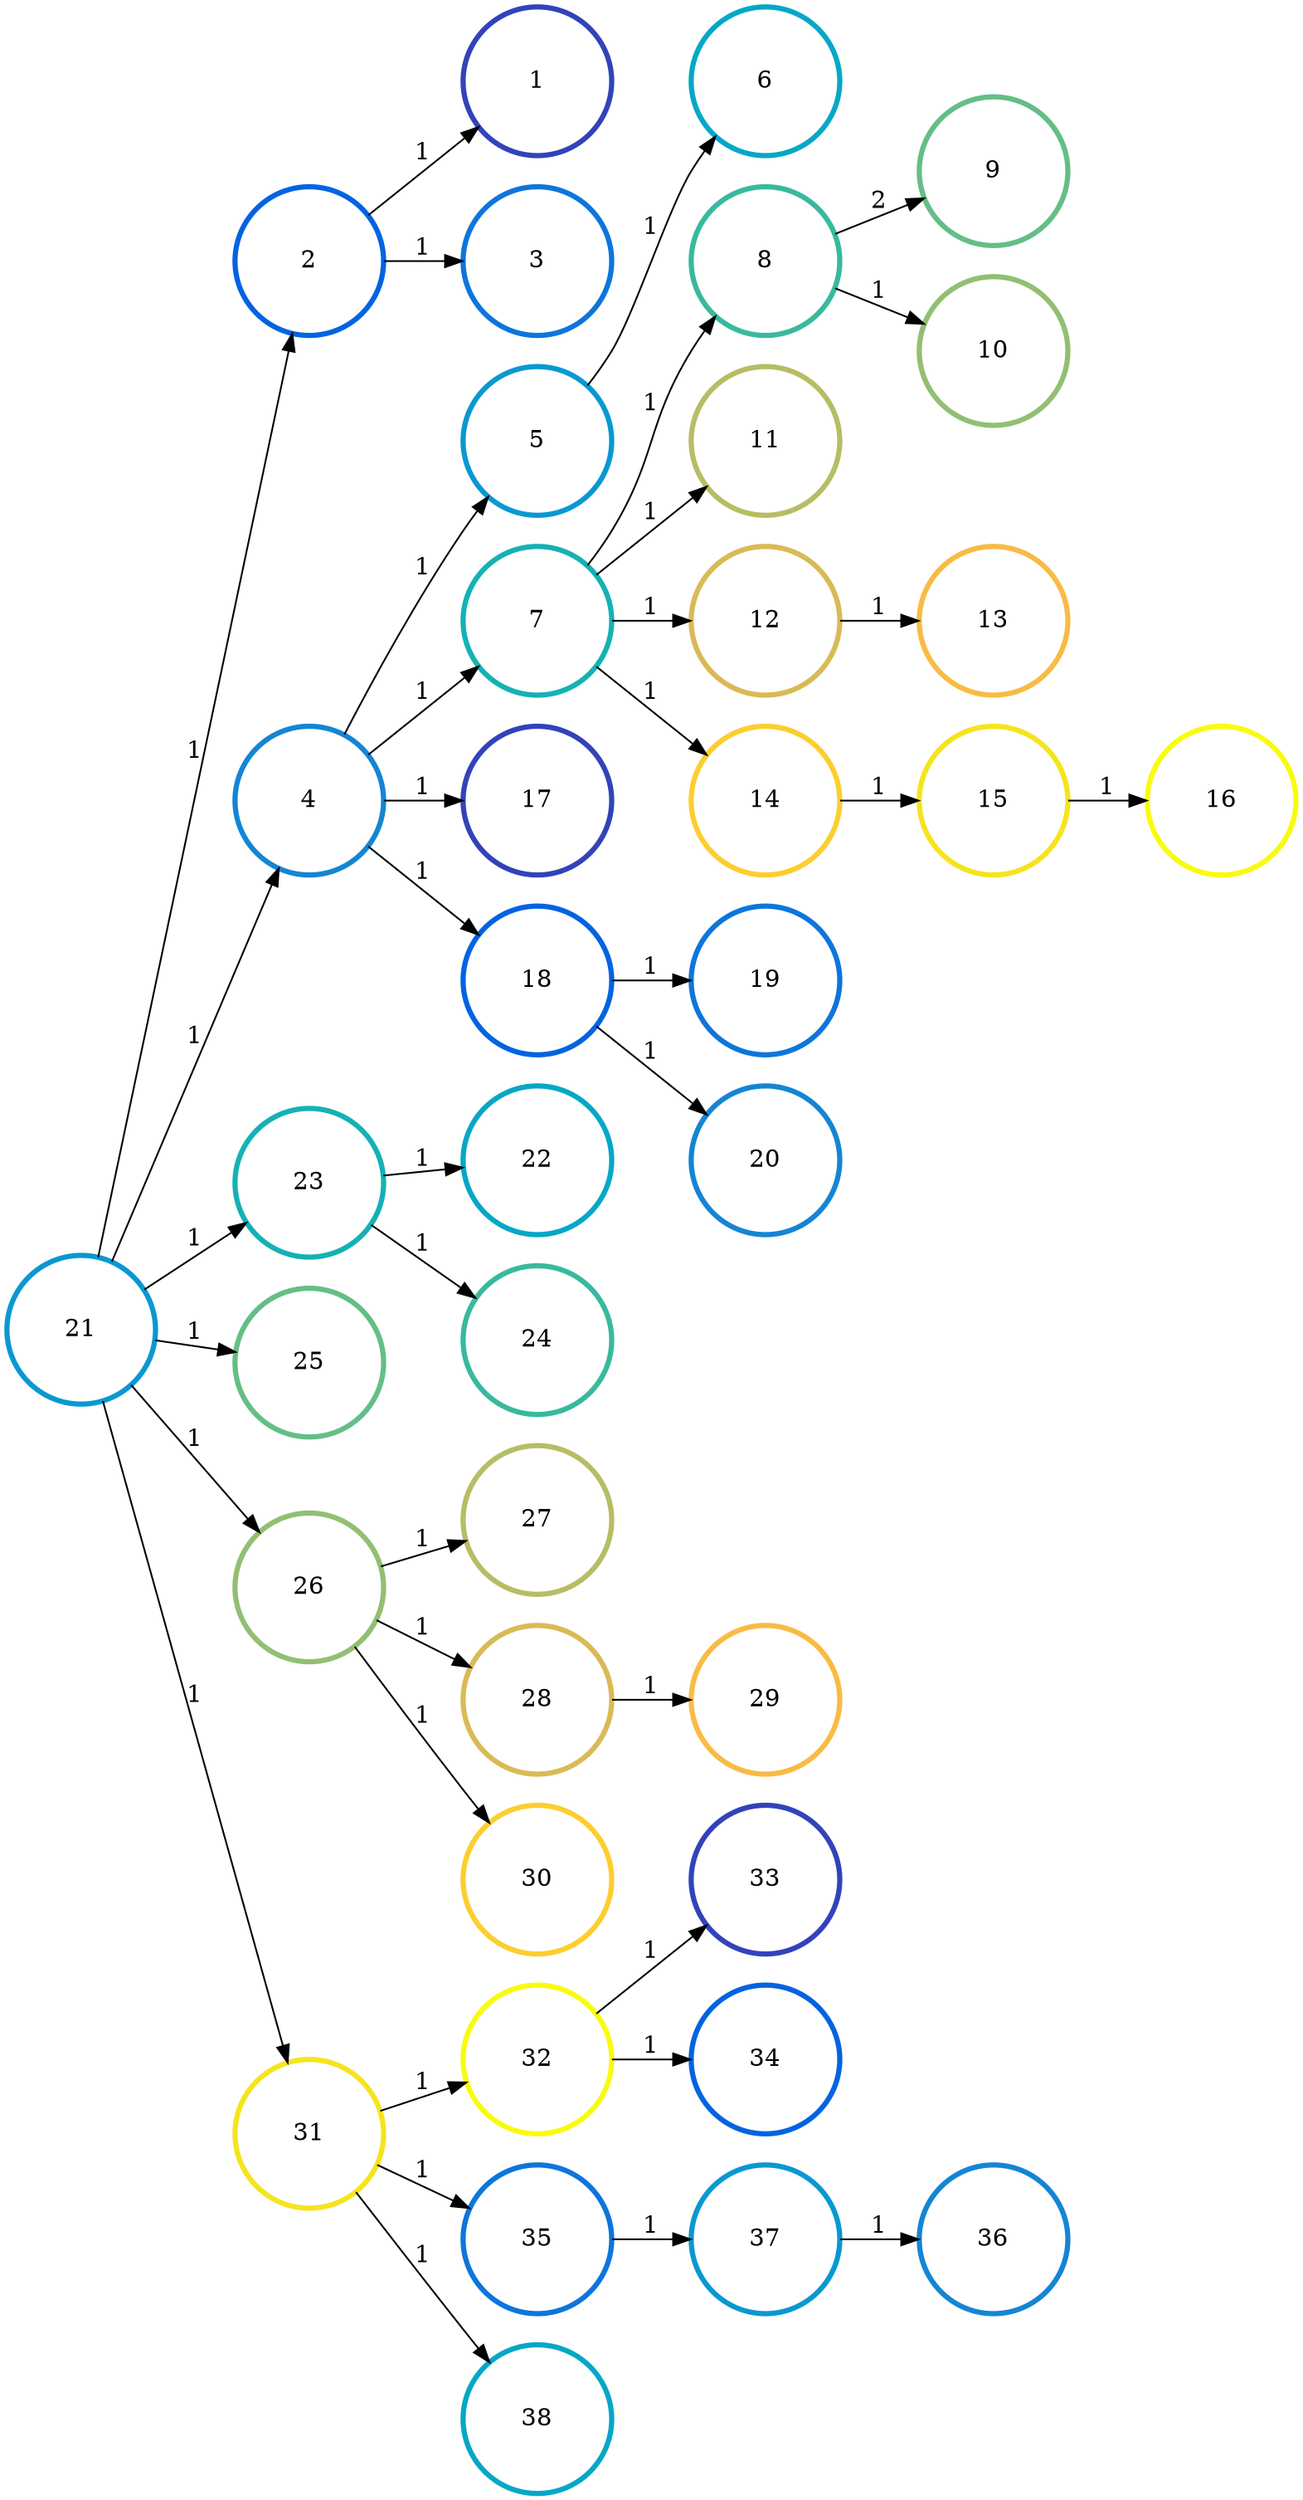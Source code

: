 digraph N {
	overlap="false"
	rankdir="LR"
	0 [label="1",width=1.2,height=1.2,style="",penwidth=3,color="#3243BA"]
	1 [label="2",width=1.2,height=1.2,style="",penwidth=3,color="#0363E1"]
	2 [label="3",width=1.2,height=1.2,style="",penwidth=3,color="#0D75DC"]
	3 [label="4",width=1.2,height=1.2,style="",penwidth=3,color="#1485D4"]
	4 [label="5",width=1.2,height=1.2,style="",penwidth=3,color="#0998D1"]
	5 [label="6",width=1.2,height=1.2,style="",penwidth=3,color="#06A7C6"]
	6 [label="7",width=1.2,height=1.2,style="",penwidth=3,color="#15B1B4"]
	7 [label="8",width=1.2,height=1.2,style="",penwidth=3,color="#38B99E"]
	8 [label="9",width=1.2,height=1.2,style="",penwidth=3,color="#65BE86"]
	9 [label="10",width=1.2,height=1.2,style="",penwidth=3,color="#92BF73"]
	10 [label="11",width=1.2,height=1.2,style="",penwidth=3,color="#B7BD64"]
	11 [label="12",width=1.2,height=1.2,style="",penwidth=3,color="#D9BA56"]
	12 [label="13",width=1.2,height=1.2,style="",penwidth=3,color="#F8BB44"]
	13 [label="14",width=1.2,height=1.2,style="",penwidth=3,color="#FCCE2E"]
	14 [label="15",width=1.2,height=1.2,style="",penwidth=3,color="#F5E41D"]
	15 [label="16",width=1.2,height=1.2,style="",penwidth=3,color="#F9FB0E"]
	16 [label="17",width=1.2,height=1.2,style="",penwidth=3,color="#3243BA"]
	17 [label="18",width=1.2,height=1.2,style="",penwidth=3,color="#0363E1"]
	18 [label="19",width=1.2,height=1.2,style="",penwidth=3,color="#0D75DC"]
	19 [label="20",width=1.2,height=1.2,style="",penwidth=3,color="#1485D4"]
	20 [label="21",width=1.2,height=1.2,style="",penwidth=3,color="#0998D1"]
	21 [label="22",width=1.2,height=1.2,style="",penwidth=3,color="#06A7C6"]
	22 [label="23",width=1.2,height=1.2,style="",penwidth=3,color="#15B1B4"]
	23 [label="24",width=1.2,height=1.2,style="",penwidth=3,color="#38B99E"]
	24 [label="25",width=1.2,height=1.2,style="",penwidth=3,color="#65BE86"]
	25 [label="26",width=1.2,height=1.2,style="",penwidth=3,color="#92BF73"]
	26 [label="27",width=1.2,height=1.2,style="",penwidth=3,color="#B7BD64"]
	27 [label="28",width=1.2,height=1.2,style="",penwidth=3,color="#D9BA56"]
	28 [label="29",width=1.2,height=1.2,style="",penwidth=3,color="#F8BB44"]
	29 [label="30",width=1.2,height=1.2,style="",penwidth=3,color="#FCCE2E"]
	30 [label="31",width=1.2,height=1.2,style="",penwidth=3,color="#F5E41D"]
	31 [label="32",width=1.2,height=1.2,style="",penwidth=3,color="#F9FB0E"]
	32 [label="33",width=1.2,height=1.2,style="",penwidth=3,color="#3243BA"]
	33 [label="34",width=1.2,height=1.2,style="",penwidth=3,color="#0363E1"]
	34 [label="35",width=1.2,height=1.2,style="",penwidth=3,color="#0D75DC"]
	35 [label="36",width=1.2,height=1.2,style="",penwidth=3,color="#1485D4"]
	36 [label="37",width=1.2,height=1.2,style="",penwidth=3,color="#0998D1"]
	37 [label="38",width=1.2,height=1.2,style="",penwidth=3,color="#06A7C6"]
	1 -> 0 [penwidth=1,color=black,label="1"]
	1 -> 2 [penwidth=1,color=black,label="1"]
	3 -> 4 [penwidth=1,color=black,label="1"]
	3 -> 6 [penwidth=1,color=black,label="1"]
	3 -> 16 [penwidth=1,color=black,label="1"]
	3 -> 17 [penwidth=1,color=black,label="1"]
	4 -> 5 [penwidth=1,color=black,label="1"]
	6 -> 7 [penwidth=1,color=black,label="1"]
	6 -> 10 [penwidth=1,color=black,label="1"]
	6 -> 11 [penwidth=1,color=black,label="1"]
	6 -> 13 [penwidth=1,color=black,label="1"]
	7 -> 8 [penwidth=1,color=black,label="2"]
	7 -> 9 [penwidth=1,color=black,label="1"]
	11 -> 12 [penwidth=1,color=black,label="1"]
	13 -> 14 [penwidth=1,color=black,label="1"]
	14 -> 15 [penwidth=1,color=black,label="1"]
	17 -> 18 [penwidth=1,color=black,label="1"]
	17 -> 19 [penwidth=1,color=black,label="1"]
	20 -> 1 [penwidth=1,color=black,label="1"]
	20 -> 3 [penwidth=1,color=black,label="1"]
	20 -> 22 [penwidth=1,color=black,label="1"]
	20 -> 24 [penwidth=1,color=black,label="1"]
	20 -> 25 [penwidth=1,color=black,label="1"]
	20 -> 30 [penwidth=1,color=black,label="1"]
	22 -> 21 [penwidth=1,color=black,label="1"]
	22 -> 23 [penwidth=1,color=black,label="1"]
	25 -> 26 [penwidth=1,color=black,label="1"]
	25 -> 27 [penwidth=1,color=black,label="1"]
	25 -> 29 [penwidth=1,color=black,label="1"]
	27 -> 28 [penwidth=1,color=black,label="1"]
	30 -> 31 [penwidth=1,color=black,label="1"]
	30 -> 34 [penwidth=1,color=black,label="1"]
	30 -> 37 [penwidth=1,color=black,label="1"]
	31 -> 32 [penwidth=1,color=black,label="1"]
	31 -> 33 [penwidth=1,color=black,label="1"]
	34 -> 36 [penwidth=1,color=black,label="1"]
	36 -> 35 [penwidth=1,color=black,label="1"]
}
